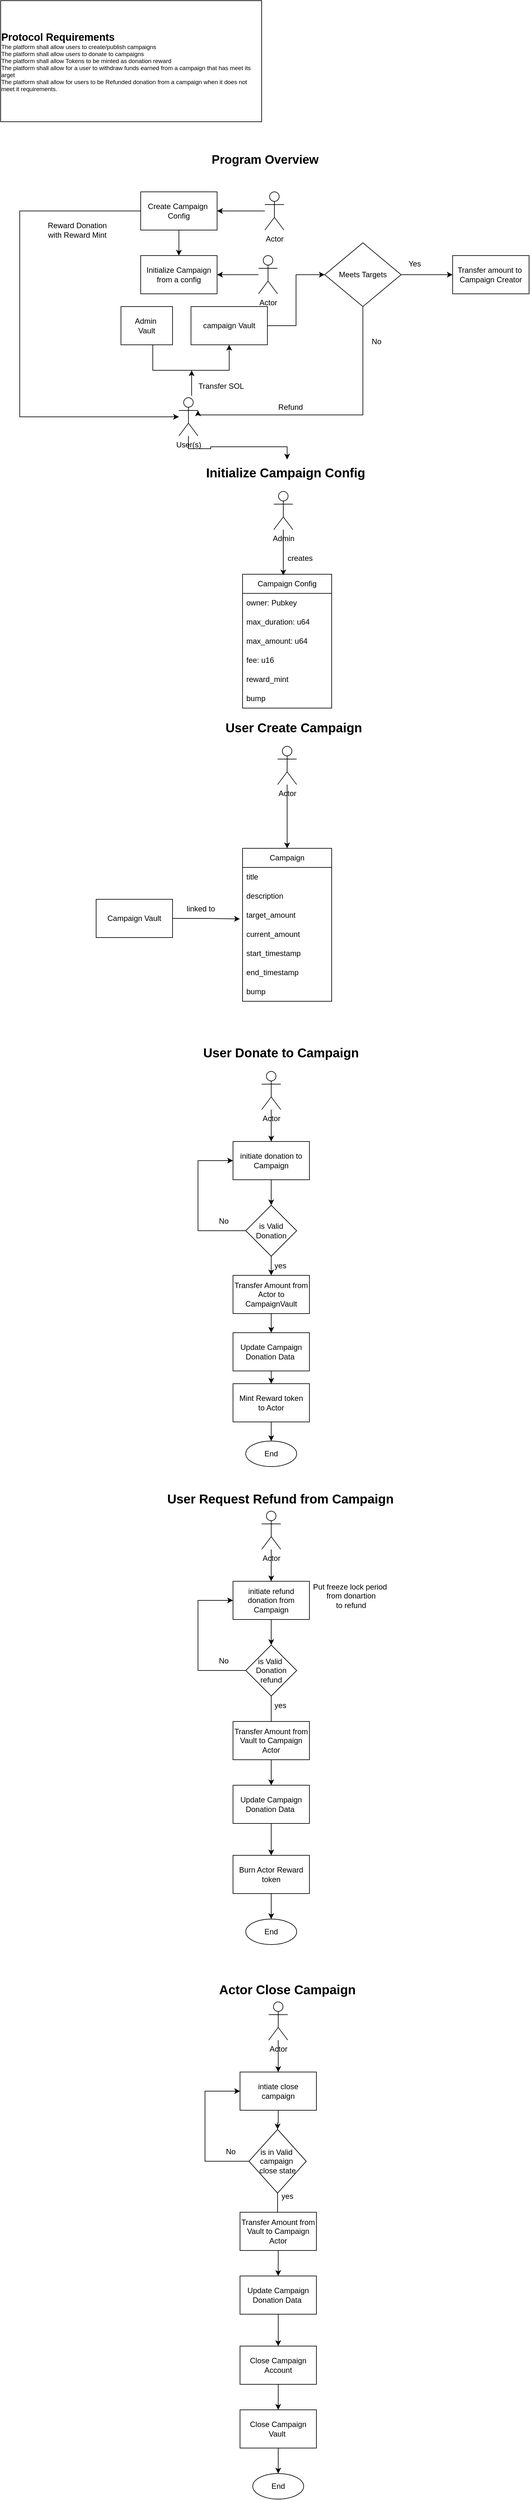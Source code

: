 <mxfile version="26.0.11" pages="2">
  <diagram name="Create-Campaign" id="I4TZYW_Bxn7uYxpztRF7">
    <mxGraphModel dx="1193" dy="765" grid="1" gridSize="10" guides="1" tooltips="1" connect="1" arrows="1" fold="1" page="1" pageScale="1" pageWidth="850" pageHeight="1100" math="0" shadow="0">
      <root>
        <mxCell id="0" />
        <mxCell id="1" parent="0" />
        <mxCell id="6O2quFRuJPFbSkHzGAcE-3" value="Program Overview" style="text;html=1;align=center;verticalAlign=middle;resizable=0;points=[];autosize=1;strokeColor=none;fillColor=none;fontSize=19;fontStyle=1" parent="1" vertex="1">
          <mxGeometry x="335" y="250" width="180" height="40" as="geometry" />
        </mxCell>
        <mxCell id="6O2quFRuJPFbSkHzGAcE-24" value="&lt;b&gt;&lt;font style=&quot;font-size: 20px;&quot;&gt;Initialize Campaign Config&amp;nbsp;&lt;/font&gt;&lt;/b&gt;" style="text;html=1;align=center;verticalAlign=middle;resizable=0;points=[];autosize=1;strokeColor=none;fillColor=none;" parent="1" vertex="1">
          <mxGeometry x="320" y="740" width="280" height="40" as="geometry" />
        </mxCell>
        <mxCell id="6O2quFRuJPFbSkHzGAcE-25" value="Admin&lt;div&gt;&lt;br&gt;&lt;/div&gt;" style="shape=umlActor;verticalLabelPosition=bottom;verticalAlign=top;html=1;outlineConnect=0;" parent="1" vertex="1">
          <mxGeometry x="439" y="790" width="30" height="60" as="geometry" />
        </mxCell>
        <mxCell id="6O2quFRuJPFbSkHzGAcE-26" value="Campaign Config" style="swimlane;fontStyle=0;childLayout=stackLayout;horizontal=1;startSize=30;horizontalStack=0;resizeParent=1;resizeParentMax=0;resizeLast=0;collapsible=1;marginBottom=0;whiteSpace=wrap;html=1;" parent="1" vertex="1">
          <mxGeometry x="390" y="920" width="140" height="210" as="geometry" />
        </mxCell>
        <mxCell id="6O2quFRuJPFbSkHzGAcE-27" value="owner: Pubkey" style="text;strokeColor=none;fillColor=none;align=left;verticalAlign=middle;spacingLeft=4;spacingRight=4;overflow=hidden;points=[[0,0.5],[1,0.5]];portConstraint=eastwest;rotatable=0;whiteSpace=wrap;html=1;" parent="6O2quFRuJPFbSkHzGAcE-26" vertex="1">
          <mxGeometry y="30" width="140" height="30" as="geometry" />
        </mxCell>
        <mxCell id="6O2quFRuJPFbSkHzGAcE-34" value="max_duration: u64" style="text;strokeColor=none;fillColor=none;align=left;verticalAlign=middle;spacingLeft=4;spacingRight=4;overflow=hidden;points=[[0,0.5],[1,0.5]];portConstraint=eastwest;rotatable=0;whiteSpace=wrap;html=1;" parent="6O2quFRuJPFbSkHzGAcE-26" vertex="1">
          <mxGeometry y="60" width="140" height="30" as="geometry" />
        </mxCell>
        <mxCell id="6O2quFRuJPFbSkHzGAcE-35" value="max_amount: u64" style="text;strokeColor=none;fillColor=none;align=left;verticalAlign=middle;spacingLeft=4;spacingRight=4;overflow=hidden;points=[[0,0.5],[1,0.5]];portConstraint=eastwest;rotatable=0;whiteSpace=wrap;html=1;" parent="6O2quFRuJPFbSkHzGAcE-26" vertex="1">
          <mxGeometry y="90" width="140" height="30" as="geometry" />
        </mxCell>
        <mxCell id="6O2quFRuJPFbSkHzGAcE-28" value="fee: u16" style="text;strokeColor=none;fillColor=none;align=left;verticalAlign=middle;spacingLeft=4;spacingRight=4;overflow=hidden;points=[[0,0.5],[1,0.5]];portConstraint=eastwest;rotatable=0;whiteSpace=wrap;html=1;" parent="6O2quFRuJPFbSkHzGAcE-26" vertex="1">
          <mxGeometry y="120" width="140" height="30" as="geometry" />
        </mxCell>
        <mxCell id="6O2quFRuJPFbSkHzGAcE-29" value="reward_mint" style="text;strokeColor=none;fillColor=none;align=left;verticalAlign=middle;spacingLeft=4;spacingRight=4;overflow=hidden;points=[[0,0.5],[1,0.5]];portConstraint=eastwest;rotatable=0;whiteSpace=wrap;html=1;" parent="6O2quFRuJPFbSkHzGAcE-26" vertex="1">
          <mxGeometry y="150" width="140" height="30" as="geometry" />
        </mxCell>
        <mxCell id="6O2quFRuJPFbSkHzGAcE-33" value="bump" style="text;strokeColor=none;fillColor=none;align=left;verticalAlign=middle;spacingLeft=4;spacingRight=4;overflow=hidden;points=[[0,0.5],[1,0.5]];portConstraint=eastwest;rotatable=0;whiteSpace=wrap;html=1;" parent="6O2quFRuJPFbSkHzGAcE-26" vertex="1">
          <mxGeometry y="180" width="140" height="30" as="geometry" />
        </mxCell>
        <mxCell id="6O2quFRuJPFbSkHzGAcE-30" style="edgeStyle=orthogonalEdgeStyle;rounded=0;orthogonalLoop=1;jettySize=auto;html=1;entryX=0.457;entryY=0.008;entryDx=0;entryDy=0;entryPerimeter=0;" parent="1" source="6O2quFRuJPFbSkHzGAcE-25" target="6O2quFRuJPFbSkHzGAcE-26" edge="1">
          <mxGeometry relative="1" as="geometry" />
        </mxCell>
        <mxCell id="6O2quFRuJPFbSkHzGAcE-31" value="creates" style="text;html=1;align=center;verticalAlign=middle;resizable=0;points=[];autosize=1;strokeColor=none;fillColor=none;" parent="1" vertex="1">
          <mxGeometry x="450" y="880" width="60" height="30" as="geometry" />
        </mxCell>
        <mxCell id="6O2quFRuJPFbSkHzGAcE-43" value="&lt;b&gt;&lt;font style=&quot;font-size: 20px;&quot;&gt;User Create Campaign&lt;/font&gt;&lt;/b&gt;" style="text;html=1;align=center;verticalAlign=middle;resizable=0;points=[];autosize=1;strokeColor=none;fillColor=none;" parent="1" vertex="1">
          <mxGeometry x="350" y="1140" width="240" height="40" as="geometry" />
        </mxCell>
        <mxCell id="6O2quFRuJPFbSkHzGAcE-59" style="edgeStyle=orthogonalEdgeStyle;rounded=0;orthogonalLoop=1;jettySize=auto;html=1;" parent="1" source="6O2quFRuJPFbSkHzGAcE-44" target="6O2quFRuJPFbSkHzGAcE-50" edge="1">
          <mxGeometry relative="1" as="geometry" />
        </mxCell>
        <mxCell id="6O2quFRuJPFbSkHzGAcE-44" value="Actor" style="shape=umlActor;verticalLabelPosition=bottom;verticalAlign=top;html=1;outlineConnect=0;" parent="1" vertex="1">
          <mxGeometry x="445" y="1190" width="30" height="60" as="geometry" />
        </mxCell>
        <mxCell id="6O2quFRuJPFbSkHzGAcE-50" value="Campaign" style="swimlane;fontStyle=0;childLayout=stackLayout;horizontal=1;startSize=30;horizontalStack=0;resizeParent=1;resizeParentMax=0;resizeLast=0;collapsible=1;marginBottom=0;whiteSpace=wrap;html=1;" parent="1" vertex="1">
          <mxGeometry x="390" y="1350" width="140" height="240" as="geometry" />
        </mxCell>
        <mxCell id="6O2quFRuJPFbSkHzGAcE-51" value="title" style="text;strokeColor=none;fillColor=none;align=left;verticalAlign=middle;spacingLeft=4;spacingRight=4;overflow=hidden;points=[[0,0.5],[1,0.5]];portConstraint=eastwest;rotatable=0;whiteSpace=wrap;html=1;" parent="6O2quFRuJPFbSkHzGAcE-50" vertex="1">
          <mxGeometry y="30" width="140" height="30" as="geometry" />
        </mxCell>
        <mxCell id="6O2quFRuJPFbSkHzGAcE-52" value="description" style="text;strokeColor=none;fillColor=none;align=left;verticalAlign=middle;spacingLeft=4;spacingRight=4;overflow=hidden;points=[[0,0.5],[1,0.5]];portConstraint=eastwest;rotatable=0;whiteSpace=wrap;html=1;" parent="6O2quFRuJPFbSkHzGAcE-50" vertex="1">
          <mxGeometry y="60" width="140" height="30" as="geometry" />
        </mxCell>
        <mxCell id="6O2quFRuJPFbSkHzGAcE-53" value="target_amount" style="text;strokeColor=none;fillColor=none;align=left;verticalAlign=middle;spacingLeft=4;spacingRight=4;overflow=hidden;points=[[0,0.5],[1,0.5]];portConstraint=eastwest;rotatable=0;whiteSpace=wrap;html=1;" parent="6O2quFRuJPFbSkHzGAcE-50" vertex="1">
          <mxGeometry y="90" width="140" height="30" as="geometry" />
        </mxCell>
        <mxCell id="6O2quFRuJPFbSkHzGAcE-56" value="current_amount" style="text;strokeColor=none;fillColor=none;align=left;verticalAlign=middle;spacingLeft=4;spacingRight=4;overflow=hidden;points=[[0,0.5],[1,0.5]];portConstraint=eastwest;rotatable=0;whiteSpace=wrap;html=1;" parent="6O2quFRuJPFbSkHzGAcE-50" vertex="1">
          <mxGeometry y="120" width="140" height="30" as="geometry" />
        </mxCell>
        <mxCell id="6O2quFRuJPFbSkHzGAcE-54" value="start_timestamp" style="text;strokeColor=none;fillColor=none;align=left;verticalAlign=middle;spacingLeft=4;spacingRight=4;overflow=hidden;points=[[0,0.5],[1,0.5]];portConstraint=eastwest;rotatable=0;whiteSpace=wrap;html=1;" parent="6O2quFRuJPFbSkHzGAcE-50" vertex="1">
          <mxGeometry y="150" width="140" height="30" as="geometry" />
        </mxCell>
        <mxCell id="6O2quFRuJPFbSkHzGAcE-55" value="end_timestamp" style="text;strokeColor=none;fillColor=none;align=left;verticalAlign=middle;spacingLeft=4;spacingRight=4;overflow=hidden;points=[[0,0.5],[1,0.5]];portConstraint=eastwest;rotatable=0;whiteSpace=wrap;html=1;" parent="6O2quFRuJPFbSkHzGAcE-50" vertex="1">
          <mxGeometry y="180" width="140" height="30" as="geometry" />
        </mxCell>
        <mxCell id="6O2quFRuJPFbSkHzGAcE-58" value="bump" style="text;strokeColor=none;fillColor=none;align=left;verticalAlign=middle;spacingLeft=4;spacingRight=4;overflow=hidden;points=[[0,0.5],[1,0.5]];portConstraint=eastwest;rotatable=0;whiteSpace=wrap;html=1;" parent="6O2quFRuJPFbSkHzGAcE-50" vertex="1">
          <mxGeometry y="210" width="140" height="30" as="geometry" />
        </mxCell>
        <mxCell id="6O2quFRuJPFbSkHzGAcE-60" value="Campaign Vault" style="rounded=0;whiteSpace=wrap;html=1;" parent="1" vertex="1">
          <mxGeometry x="160" y="1430" width="120" height="60" as="geometry" />
        </mxCell>
        <mxCell id="6O2quFRuJPFbSkHzGAcE-61" style="edgeStyle=orthogonalEdgeStyle;rounded=0;orthogonalLoop=1;jettySize=auto;html=1;entryX=-0.03;entryY=0.694;entryDx=0;entryDy=0;entryPerimeter=0;" parent="1" source="6O2quFRuJPFbSkHzGAcE-60" target="6O2quFRuJPFbSkHzGAcE-53" edge="1">
          <mxGeometry relative="1" as="geometry" />
        </mxCell>
        <mxCell id="6O2quFRuJPFbSkHzGAcE-62" value="linked to" style="text;html=1;align=center;verticalAlign=middle;resizable=0;points=[];autosize=1;strokeColor=none;fillColor=none;" parent="1" vertex="1">
          <mxGeometry x="289" y="1430" width="70" height="30" as="geometry" />
        </mxCell>
        <mxCell id="6O2quFRuJPFbSkHzGAcE-63" value="&lt;b&gt;&lt;font style=&quot;font-size: 20px;&quot;&gt;User Donate to Campaign&lt;/font&gt;&lt;/b&gt;" style="text;html=1;align=center;verticalAlign=middle;resizable=0;points=[];autosize=1;strokeColor=none;fillColor=none;" parent="1" vertex="1">
          <mxGeometry x="315" y="1650" width="270" height="40" as="geometry" />
        </mxCell>
        <mxCell id="6O2quFRuJPFbSkHzGAcE-79" style="edgeStyle=orthogonalEdgeStyle;rounded=0;orthogonalLoop=1;jettySize=auto;html=1;entryX=0.5;entryY=0;entryDx=0;entryDy=0;" parent="1" source="6O2quFRuJPFbSkHzGAcE-64" target="6O2quFRuJPFbSkHzGAcE-65" edge="1">
          <mxGeometry relative="1" as="geometry" />
        </mxCell>
        <mxCell id="6O2quFRuJPFbSkHzGAcE-64" value="Actor" style="shape=umlActor;verticalLabelPosition=bottom;verticalAlign=top;html=1;outlineConnect=0;" parent="1" vertex="1">
          <mxGeometry x="420" y="1700" width="30" height="60" as="geometry" />
        </mxCell>
        <mxCell id="6O2quFRuJPFbSkHzGAcE-67" value="" style="edgeStyle=orthogonalEdgeStyle;rounded=0;orthogonalLoop=1;jettySize=auto;html=1;" parent="1" source="6O2quFRuJPFbSkHzGAcE-65" target="6O2quFRuJPFbSkHzGAcE-66" edge="1">
          <mxGeometry relative="1" as="geometry" />
        </mxCell>
        <mxCell id="6O2quFRuJPFbSkHzGAcE-65" value="initiate donation to Campaign" style="rounded=0;whiteSpace=wrap;html=1;" parent="1" vertex="1">
          <mxGeometry x="375" y="1810" width="120" height="60" as="geometry" />
        </mxCell>
        <mxCell id="6O2quFRuJPFbSkHzGAcE-70" value="" style="edgeStyle=orthogonalEdgeStyle;rounded=0;orthogonalLoop=1;jettySize=auto;html=1;" parent="1" source="6O2quFRuJPFbSkHzGAcE-66" target="6O2quFRuJPFbSkHzGAcE-69" edge="1">
          <mxGeometry relative="1" as="geometry" />
        </mxCell>
        <mxCell id="6O2quFRuJPFbSkHzGAcE-76" style="edgeStyle=orthogonalEdgeStyle;rounded=0;orthogonalLoop=1;jettySize=auto;html=1;exitX=0;exitY=0.5;exitDx=0;exitDy=0;entryX=0;entryY=0.5;entryDx=0;entryDy=0;" parent="1" source="6O2quFRuJPFbSkHzGAcE-66" target="6O2quFRuJPFbSkHzGAcE-65" edge="1">
          <mxGeometry relative="1" as="geometry">
            <Array as="points">
              <mxPoint x="320" y="1950" />
              <mxPoint x="320" y="1840" />
            </Array>
          </mxGeometry>
        </mxCell>
        <mxCell id="6O2quFRuJPFbSkHzGAcE-66" value="is Valid&lt;div&gt;Donation&lt;/div&gt;" style="rhombus;whiteSpace=wrap;html=1;rounded=0;" parent="1" vertex="1">
          <mxGeometry x="395" y="1910" width="80" height="80" as="geometry" />
        </mxCell>
        <mxCell id="6O2quFRuJPFbSkHzGAcE-72" value="" style="edgeStyle=orthogonalEdgeStyle;rounded=0;orthogonalLoop=1;jettySize=auto;html=1;" parent="1" source="6O2quFRuJPFbSkHzGAcE-99" target="6O2quFRuJPFbSkHzGAcE-71" edge="1">
          <mxGeometry relative="1" as="geometry" />
        </mxCell>
        <mxCell id="6O2quFRuJPFbSkHzGAcE-69" value="Transfer Amount from Actor to CampaignVault" style="whiteSpace=wrap;html=1;rounded=0;" parent="1" vertex="1">
          <mxGeometry x="375" y="2020" width="120" height="60" as="geometry" />
        </mxCell>
        <mxCell id="6O2quFRuJPFbSkHzGAcE-74" value="" style="edgeStyle=orthogonalEdgeStyle;rounded=0;orthogonalLoop=1;jettySize=auto;html=1;" parent="1" source="6O2quFRuJPFbSkHzGAcE-71" target="6O2quFRuJPFbSkHzGAcE-73" edge="1">
          <mxGeometry relative="1" as="geometry" />
        </mxCell>
        <mxCell id="6O2quFRuJPFbSkHzGAcE-71" value="Mint Reward token&lt;div&gt;to Actor&lt;/div&gt;" style="whiteSpace=wrap;html=1;rounded=0;" parent="1" vertex="1">
          <mxGeometry x="375" y="2190" width="120" height="60" as="geometry" />
        </mxCell>
        <mxCell id="6O2quFRuJPFbSkHzGAcE-73" value="End" style="ellipse;whiteSpace=wrap;html=1;rounded=0;" parent="1" vertex="1">
          <mxGeometry x="395" y="2280" width="80" height="40" as="geometry" />
        </mxCell>
        <mxCell id="6O2quFRuJPFbSkHzGAcE-77" value="No" style="text;html=1;align=center;verticalAlign=middle;resizable=0;points=[];autosize=1;strokeColor=none;fillColor=none;" parent="1" vertex="1">
          <mxGeometry x="340" y="1920" width="40" height="30" as="geometry" />
        </mxCell>
        <mxCell id="6O2quFRuJPFbSkHzGAcE-78" value="yes" style="text;html=1;align=center;verticalAlign=middle;resizable=0;points=[];autosize=1;strokeColor=none;fillColor=none;" parent="1" vertex="1">
          <mxGeometry x="429" y="1990" width="40" height="30" as="geometry" />
        </mxCell>
        <mxCell id="6O2quFRuJPFbSkHzGAcE-80" value="&lt;b&gt;&lt;font style=&quot;font-size: 20px;&quot;&gt;User Request Refund from Campaign&lt;/font&gt;&lt;/b&gt;" style="text;html=1;align=center;verticalAlign=middle;resizable=0;points=[];autosize=1;strokeColor=none;fillColor=none;" parent="1" vertex="1">
          <mxGeometry x="259" y="2350" width="380" height="40" as="geometry" />
        </mxCell>
        <mxCell id="6O2quFRuJPFbSkHzGAcE-81" style="edgeStyle=orthogonalEdgeStyle;rounded=0;orthogonalLoop=1;jettySize=auto;html=1;entryX=0.5;entryY=0;entryDx=0;entryDy=0;" parent="1" source="6O2quFRuJPFbSkHzGAcE-82" target="6O2quFRuJPFbSkHzGAcE-84" edge="1">
          <mxGeometry relative="1" as="geometry" />
        </mxCell>
        <mxCell id="6O2quFRuJPFbSkHzGAcE-82" value="Actor" style="shape=umlActor;verticalLabelPosition=bottom;verticalAlign=top;html=1;outlineConnect=0;" parent="1" vertex="1">
          <mxGeometry x="420" y="2390" width="30" height="60" as="geometry" />
        </mxCell>
        <mxCell id="6O2quFRuJPFbSkHzGAcE-83" value="" style="edgeStyle=orthogonalEdgeStyle;rounded=0;orthogonalLoop=1;jettySize=auto;html=1;" parent="1" source="6O2quFRuJPFbSkHzGAcE-84" target="6O2quFRuJPFbSkHzGAcE-87" edge="1">
          <mxGeometry relative="1" as="geometry" />
        </mxCell>
        <mxCell id="6O2quFRuJPFbSkHzGAcE-84" value="initiate refund donation from Campaign" style="rounded=0;whiteSpace=wrap;html=1;" parent="1" vertex="1">
          <mxGeometry x="375" y="2500" width="120" height="60" as="geometry" />
        </mxCell>
        <mxCell id="6O2quFRuJPFbSkHzGAcE-85" value="" style="edgeStyle=orthogonalEdgeStyle;rounded=0;orthogonalLoop=1;jettySize=auto;html=1;" parent="1" source="6O2quFRuJPFbSkHzGAcE-87" target="6O2quFRuJPFbSkHzGAcE-89" edge="1">
          <mxGeometry relative="1" as="geometry" />
        </mxCell>
        <mxCell id="6O2quFRuJPFbSkHzGAcE-86" style="edgeStyle=orthogonalEdgeStyle;rounded=0;orthogonalLoop=1;jettySize=auto;html=1;exitX=0;exitY=0.5;exitDx=0;exitDy=0;entryX=0;entryY=0.5;entryDx=0;entryDy=0;" parent="1" source="6O2quFRuJPFbSkHzGAcE-87" target="6O2quFRuJPFbSkHzGAcE-84" edge="1">
          <mxGeometry relative="1" as="geometry">
            <Array as="points">
              <mxPoint x="320" y="2640" />
              <mxPoint x="320" y="2530" />
            </Array>
          </mxGeometry>
        </mxCell>
        <mxCell id="6O2quFRuJPFbSkHzGAcE-87" value="is Valid&amp;nbsp;&lt;div&gt;Donation&lt;/div&gt;&lt;div&gt;refund&lt;/div&gt;" style="rhombus;whiteSpace=wrap;html=1;rounded=0;" parent="1" vertex="1">
          <mxGeometry x="395" y="2600" width="80" height="80" as="geometry" />
        </mxCell>
        <mxCell id="6O2quFRuJPFbSkHzGAcE-102" value="" style="edgeStyle=orthogonalEdgeStyle;rounded=0;orthogonalLoop=1;jettySize=auto;html=1;" parent="1" source="6O2quFRuJPFbSkHzGAcE-89" target="6O2quFRuJPFbSkHzGAcE-91" edge="1">
          <mxGeometry relative="1" as="geometry" />
        </mxCell>
        <mxCell id="6O2quFRuJPFbSkHzGAcE-89" value="Update Campaign&lt;div&gt;Donation Data&amp;nbsp;&lt;/div&gt;" style="whiteSpace=wrap;html=1;rounded=0;" parent="1" vertex="1">
          <mxGeometry x="375" y="2820" width="120" height="60" as="geometry" />
        </mxCell>
        <mxCell id="6O2quFRuJPFbSkHzGAcE-90" value="" style="edgeStyle=orthogonalEdgeStyle;rounded=0;orthogonalLoop=1;jettySize=auto;html=1;" parent="1" source="6O2quFRuJPFbSkHzGAcE-91" target="6O2quFRuJPFbSkHzGAcE-92" edge="1">
          <mxGeometry relative="1" as="geometry" />
        </mxCell>
        <mxCell id="6O2quFRuJPFbSkHzGAcE-91" value="Burn Actor Reward token" style="whiteSpace=wrap;html=1;rounded=0;" parent="1" vertex="1">
          <mxGeometry x="375" y="2930" width="120" height="60" as="geometry" />
        </mxCell>
        <mxCell id="6O2quFRuJPFbSkHzGAcE-92" value="End" style="ellipse;whiteSpace=wrap;html=1;rounded=0;" parent="1" vertex="1">
          <mxGeometry x="395" y="3030" width="80" height="40" as="geometry" />
        </mxCell>
        <mxCell id="6O2quFRuJPFbSkHzGAcE-93" value="No" style="text;html=1;align=center;verticalAlign=middle;resizable=0;points=[];autosize=1;strokeColor=none;fillColor=none;" parent="1" vertex="1">
          <mxGeometry x="340" y="2610" width="40" height="30" as="geometry" />
        </mxCell>
        <mxCell id="6O2quFRuJPFbSkHzGAcE-94" value="yes" style="text;html=1;align=center;verticalAlign=middle;resizable=0;points=[];autosize=1;strokeColor=none;fillColor=none;" parent="1" vertex="1">
          <mxGeometry x="429" y="2680" width="40" height="30" as="geometry" />
        </mxCell>
        <mxCell id="6O2quFRuJPFbSkHzGAcE-95" value="Transfer Amount from Vault to Campaign Actor" style="whiteSpace=wrap;html=1;rounded=0;" parent="1" vertex="1">
          <mxGeometry x="375" y="2720" width="120" height="60" as="geometry" />
        </mxCell>
        <mxCell id="6O2quFRuJPFbSkHzGAcE-100" value="" style="edgeStyle=orthogonalEdgeStyle;rounded=0;orthogonalLoop=1;jettySize=auto;html=1;" parent="1" source="6O2quFRuJPFbSkHzGAcE-69" target="6O2quFRuJPFbSkHzGAcE-99" edge="1">
          <mxGeometry relative="1" as="geometry">
            <mxPoint x="435" y="2080" as="sourcePoint" />
            <mxPoint x="435" y="2150" as="targetPoint" />
          </mxGeometry>
        </mxCell>
        <mxCell id="6O2quFRuJPFbSkHzGAcE-99" value="Update Campaign&lt;div&gt;Donation Data&amp;nbsp;&lt;/div&gt;" style="whiteSpace=wrap;html=1;rounded=0;" parent="1" vertex="1">
          <mxGeometry x="375" y="2110" width="120" height="60" as="geometry" />
        </mxCell>
        <mxCell id="6O2quFRuJPFbSkHzGAcE-103" value="&lt;b&gt;&lt;font style=&quot;font-size: 20px;&quot;&gt;Actor Close Campaign&lt;/font&gt;&lt;/b&gt;" style="text;html=1;align=center;verticalAlign=middle;resizable=0;points=[];autosize=1;strokeColor=none;fillColor=none;" parent="1" vertex="1">
          <mxGeometry x="340" y="3120" width="240" height="40" as="geometry" />
        </mxCell>
        <mxCell id="6O2quFRuJPFbSkHzGAcE-104" style="edgeStyle=orthogonalEdgeStyle;rounded=0;orthogonalLoop=1;jettySize=auto;html=1;entryX=0.5;entryY=0;entryDx=0;entryDy=0;" parent="1" source="6O2quFRuJPFbSkHzGAcE-105" target="6O2quFRuJPFbSkHzGAcE-107" edge="1">
          <mxGeometry relative="1" as="geometry" />
        </mxCell>
        <mxCell id="6O2quFRuJPFbSkHzGAcE-105" value="Actor" style="shape=umlActor;verticalLabelPosition=bottom;verticalAlign=top;html=1;outlineConnect=0;" parent="1" vertex="1">
          <mxGeometry x="431" y="3160" width="30" height="60" as="geometry" />
        </mxCell>
        <mxCell id="6O2quFRuJPFbSkHzGAcE-106" value="" style="edgeStyle=orthogonalEdgeStyle;rounded=0;orthogonalLoop=1;jettySize=auto;html=1;" parent="1" source="6O2quFRuJPFbSkHzGAcE-107" target="6O2quFRuJPFbSkHzGAcE-110" edge="1">
          <mxGeometry relative="1" as="geometry" />
        </mxCell>
        <mxCell id="6O2quFRuJPFbSkHzGAcE-107" value="intiate close campaign" style="rounded=0;whiteSpace=wrap;html=1;" parent="1" vertex="1">
          <mxGeometry x="386" y="3270" width="120" height="60" as="geometry" />
        </mxCell>
        <mxCell id="6O2quFRuJPFbSkHzGAcE-108" value="" style="edgeStyle=orthogonalEdgeStyle;rounded=0;orthogonalLoop=1;jettySize=auto;html=1;" parent="1" source="6O2quFRuJPFbSkHzGAcE-110" target="6O2quFRuJPFbSkHzGAcE-112" edge="1">
          <mxGeometry relative="1" as="geometry" />
        </mxCell>
        <mxCell id="6O2quFRuJPFbSkHzGAcE-109" style="edgeStyle=orthogonalEdgeStyle;rounded=0;orthogonalLoop=1;jettySize=auto;html=1;exitX=0;exitY=0.5;exitDx=0;exitDy=0;entryX=0;entryY=0.5;entryDx=0;entryDy=0;" parent="1" source="6O2quFRuJPFbSkHzGAcE-110" target="6O2quFRuJPFbSkHzGAcE-107" edge="1">
          <mxGeometry relative="1" as="geometry">
            <Array as="points">
              <mxPoint x="331" y="3410" />
              <mxPoint x="331" y="3300" />
            </Array>
          </mxGeometry>
        </mxCell>
        <mxCell id="6O2quFRuJPFbSkHzGAcE-110" value="is in Valid&amp;nbsp;&lt;div&gt;campaign&amp;nbsp;&lt;/div&gt;&lt;div&gt;close state&lt;/div&gt;" style="rhombus;whiteSpace=wrap;html=1;rounded=0;" parent="1" vertex="1">
          <mxGeometry x="400" y="3360" width="90" height="100" as="geometry" />
        </mxCell>
        <mxCell id="6O2quFRuJPFbSkHzGAcE-111" value="" style="edgeStyle=orthogonalEdgeStyle;rounded=0;orthogonalLoop=1;jettySize=auto;html=1;" parent="1" source="6O2quFRuJPFbSkHzGAcE-112" target="6O2quFRuJPFbSkHzGAcE-114" edge="1">
          <mxGeometry relative="1" as="geometry" />
        </mxCell>
        <mxCell id="6O2quFRuJPFbSkHzGAcE-112" value="Update Campaign&lt;div&gt;Donation Data&amp;nbsp;&lt;/div&gt;" style="whiteSpace=wrap;html=1;rounded=0;" parent="1" vertex="1">
          <mxGeometry x="386" y="3590" width="120" height="60" as="geometry" />
        </mxCell>
        <mxCell id="6O2quFRuJPFbSkHzGAcE-121" value="" style="edgeStyle=orthogonalEdgeStyle;rounded=0;orthogonalLoop=1;jettySize=auto;html=1;" parent="1" source="6O2quFRuJPFbSkHzGAcE-114" target="6O2quFRuJPFbSkHzGAcE-119" edge="1">
          <mxGeometry relative="1" as="geometry" />
        </mxCell>
        <mxCell id="6O2quFRuJPFbSkHzGAcE-114" value="Close Campaign Account" style="whiteSpace=wrap;html=1;rounded=0;" parent="1" vertex="1">
          <mxGeometry x="386" y="3700" width="120" height="60" as="geometry" />
        </mxCell>
        <mxCell id="6O2quFRuJPFbSkHzGAcE-115" value="End" style="ellipse;whiteSpace=wrap;html=1;rounded=0;" parent="1" vertex="1">
          <mxGeometry x="406" y="3900" width="80" height="40" as="geometry" />
        </mxCell>
        <mxCell id="6O2quFRuJPFbSkHzGAcE-116" value="No" style="text;html=1;align=center;verticalAlign=middle;resizable=0;points=[];autosize=1;strokeColor=none;fillColor=none;" parent="1" vertex="1">
          <mxGeometry x="351" y="3380" width="40" height="30" as="geometry" />
        </mxCell>
        <mxCell id="6O2quFRuJPFbSkHzGAcE-117" value="yes" style="text;html=1;align=center;verticalAlign=middle;resizable=0;points=[];autosize=1;strokeColor=none;fillColor=none;" parent="1" vertex="1">
          <mxGeometry x="440" y="3450" width="40" height="30" as="geometry" />
        </mxCell>
        <mxCell id="6O2quFRuJPFbSkHzGAcE-118" value="Transfer Amount from Vault to Campaign Actor" style="whiteSpace=wrap;html=1;rounded=0;" parent="1" vertex="1">
          <mxGeometry x="386" y="3490" width="120" height="60" as="geometry" />
        </mxCell>
        <mxCell id="6O2quFRuJPFbSkHzGAcE-122" value="" style="edgeStyle=orthogonalEdgeStyle;rounded=0;orthogonalLoop=1;jettySize=auto;html=1;" parent="1" source="6O2quFRuJPFbSkHzGAcE-119" target="6O2quFRuJPFbSkHzGAcE-115" edge="1">
          <mxGeometry relative="1" as="geometry" />
        </mxCell>
        <mxCell id="6O2quFRuJPFbSkHzGAcE-119" value="Close Campaign Vault&amp;nbsp;" style="whiteSpace=wrap;html=1;rounded=0;" parent="1" vertex="1">
          <mxGeometry x="386" y="3800" width="120" height="60" as="geometry" />
        </mxCell>
        <mxCell id="6O2quFRuJPFbSkHzGAcE-125" value="" style="edgeStyle=orthogonalEdgeStyle;rounded=0;orthogonalLoop=1;jettySize=auto;html=1;" parent="1" source="6O2quFRuJPFbSkHzGAcE-123" target="6O2quFRuJPFbSkHzGAcE-124" edge="1">
          <mxGeometry relative="1" as="geometry" />
        </mxCell>
        <mxCell id="AU1I28ebewpU2jutkjFf-13" style="edgeStyle=orthogonalEdgeStyle;rounded=0;orthogonalLoop=1;jettySize=auto;html=1;" edge="1" parent="1" source="6O2quFRuJPFbSkHzGAcE-123" target="6O2quFRuJPFbSkHzGAcE-126">
          <mxGeometry relative="1" as="geometry">
            <Array as="points">
              <mxPoint x="40" y="350" />
              <mxPoint x="40" y="673" />
            </Array>
          </mxGeometry>
        </mxCell>
        <mxCell id="6O2quFRuJPFbSkHzGAcE-123" value="Create Campaign&amp;nbsp;&lt;div&gt;Config&lt;/div&gt;" style="rounded=0;whiteSpace=wrap;html=1;" parent="1" vertex="1">
          <mxGeometry x="230" y="320" width="120" height="60" as="geometry" />
        </mxCell>
        <mxCell id="6O2quFRuJPFbSkHzGAcE-124" value="Initialize Campaign from a config" style="whiteSpace=wrap;html=1;rounded=0;" parent="1" vertex="1">
          <mxGeometry x="230" y="420" width="120" height="60" as="geometry" />
        </mxCell>
        <mxCell id="AU1I28ebewpU2jutkjFf-24" value="" style="edgeStyle=orthogonalEdgeStyle;rounded=0;orthogonalLoop=1;jettySize=auto;html=1;" edge="1" parent="1" source="6O2quFRuJPFbSkHzGAcE-126" target="6O2quFRuJPFbSkHzGAcE-24">
          <mxGeometry relative="1" as="geometry" />
        </mxCell>
        <mxCell id="6O2quFRuJPFbSkHzGAcE-126" value="User(s)" style="shape=umlActor;verticalLabelPosition=bottom;verticalAlign=top;html=1;outlineConnect=0;" parent="1" vertex="1">
          <mxGeometry x="290" y="643" width="30" height="60" as="geometry" />
        </mxCell>
        <mxCell id="6O2quFRuJPFbSkHzGAcE-128" value="Transfer SOL" style="text;html=1;align=center;verticalAlign=middle;resizable=0;points=[];autosize=1;strokeColor=none;fillColor=none;" parent="1" vertex="1">
          <mxGeometry x="306" y="610" width="100" height="30" as="geometry" />
        </mxCell>
        <mxCell id="6O2quFRuJPFbSkHzGAcE-132" value="Reward Donation&lt;div&gt;with Reward Mint&lt;/div&gt;" style="text;html=1;align=center;verticalAlign=middle;resizable=0;points=[];autosize=1;strokeColor=none;fillColor=none;" parent="1" vertex="1">
          <mxGeometry x="70" y="360" width="120" height="40" as="geometry" />
        </mxCell>
        <mxCell id="6O2quFRuJPFbSkHzGAcE-139" value="" style="edgeStyle=orthogonalEdgeStyle;rounded=0;orthogonalLoop=1;jettySize=auto;html=1;" parent="1" source="6O2quFRuJPFbSkHzGAcE-133" target="6O2quFRuJPFbSkHzGAcE-138" edge="1">
          <mxGeometry relative="1" as="geometry" />
        </mxCell>
        <mxCell id="AU1I28ebewpU2jutkjFf-22" style="edgeStyle=orthogonalEdgeStyle;rounded=0;orthogonalLoop=1;jettySize=auto;html=1;exitX=0.5;exitY=1;exitDx=0;exitDy=0;entryX=1;entryY=0.333;entryDx=0;entryDy=0;entryPerimeter=0;" edge="1" parent="1" source="6O2quFRuJPFbSkHzGAcE-133" target="6O2quFRuJPFbSkHzGAcE-126">
          <mxGeometry relative="1" as="geometry">
            <mxPoint x="580" y="487" as="sourcePoint" />
            <mxPoint x="306" y="630" as="targetPoint" />
            <Array as="points">
              <mxPoint x="579" y="670" />
              <mxPoint x="320" y="670" />
            </Array>
          </mxGeometry>
        </mxCell>
        <mxCell id="6O2quFRuJPFbSkHzGAcE-133" value="Meets Targets" style="rhombus;whiteSpace=wrap;html=1;rounded=0;" parent="1" vertex="1">
          <mxGeometry x="519" y="400" width="120" height="100" as="geometry" />
        </mxCell>
        <mxCell id="6O2quFRuJPFbSkHzGAcE-136" value="No" style="text;html=1;align=center;verticalAlign=middle;resizable=0;points=[];autosize=1;strokeColor=none;fillColor=none;" parent="1" vertex="1">
          <mxGeometry x="580" y="540" width="40" height="30" as="geometry" />
        </mxCell>
        <mxCell id="6O2quFRuJPFbSkHzGAcE-137" value="Refund" style="text;html=1;align=center;verticalAlign=middle;resizable=0;points=[];autosize=1;strokeColor=none;fillColor=none;" parent="1" vertex="1">
          <mxGeometry x="435" y="643" width="60" height="30" as="geometry" />
        </mxCell>
        <mxCell id="6O2quFRuJPFbSkHzGAcE-138" value="Transfer amount to&amp;nbsp;&lt;div&gt;Campaign Creator&lt;/div&gt;" style="whiteSpace=wrap;html=1;rounded=0;" parent="1" vertex="1">
          <mxGeometry x="720" y="420" width="120" height="60" as="geometry" />
        </mxCell>
        <mxCell id="6O2quFRuJPFbSkHzGAcE-141" value="&lt;p style=&quot;margin: 0px; font-variant-numeric: normal; font-variant-east-asian: normal; font-variant-alternates: normal; font-size-adjust: none; font-kerning: auto; font-optical-sizing: auto; font-feature-settings: normal; font-variation-settings: normal; font-variant-position: normal; font-variant-emoji: normal; font-stretch: normal; font-size: 16.2px; line-height: normal; font-family: Arial; text-align: start;&quot; class=&quot;p1&quot;&gt;&lt;b&gt;Protocol Requirements&lt;/b&gt;&lt;/p&gt;&lt;p style=&quot;margin: 0px; font-variant-numeric: normal; font-variant-east-asian: normal; font-variant-alternates: normal; font-size-adjust: none; font-kerning: auto; font-optical-sizing: auto; font-feature-settings: normal; font-variation-settings: normal; font-variant-position: normal; font-variant-emoji: normal; font-stretch: normal; font-size: 9.4px; line-height: normal; font-family: Arial; text-align: start;&quot; class=&quot;p2&quot;&gt;The platform shall allow users to create/publish campaigns&lt;/p&gt;&lt;p style=&quot;margin: 0px; font-variant-numeric: normal; font-variant-east-asian: normal; font-variant-alternates: normal; font-size-adjust: none; font-kerning: auto; font-optical-sizing: auto; font-feature-settings: normal; font-variation-settings: normal; font-variant-position: normal; font-variant-emoji: normal; font-stretch: normal; font-size: 9.4px; line-height: normal; font-family: Arial; text-align: start;&quot; class=&quot;p2&quot;&gt;&lt;span style=&quot;background-color: transparent; color: light-dark(rgb(0, 0, 0), rgb(255, 255, 255));&quot;&gt;The platform shall allow users to donate to campaigns&lt;/span&gt;&lt;/p&gt;&lt;p style=&quot;margin: 0px; font-variant-numeric: normal; font-variant-east-asian: normal; font-variant-alternates: normal; font-size-adjust: none; font-kerning: auto; font-optical-sizing: auto; font-feature-settings: normal; font-variation-settings: normal; font-variant-position: normal; font-variant-emoji: normal; font-stretch: normal; font-size: 9.4px; line-height: normal; font-family: Arial; text-align: start;&quot; class=&quot;p2&quot;&gt;&lt;span style=&quot;background-color: transparent; color: light-dark(rgb(0, 0, 0), rgb(255, 255, 255));&quot;&gt;The platform shall allow Tokens to be minted as donation reward&lt;/span&gt;&lt;/p&gt;&lt;p style=&quot;margin: 0px; font-variant-numeric: normal; font-variant-east-asian: normal; font-variant-alternates: normal; font-size-adjust: none; font-kerning: auto; font-optical-sizing: auto; font-feature-settings: normal; font-variation-settings: normal; font-variant-position: normal; font-variant-emoji: normal; font-stretch: normal; font-size: 9.4px; line-height: normal; font-family: Arial; text-align: start;&quot; class=&quot;p2&quot;&gt;The platform shall allow for a user to withdraw funds earned from a campaign that has meet its arget&lt;/p&gt;&lt;p style=&quot;margin: 0px; font-variant-numeric: normal; font-variant-east-asian: normal; font-variant-alternates: normal; font-size-adjust: none; font-kerning: auto; font-optical-sizing: auto; font-feature-settings: normal; font-variation-settings: normal; font-variant-position: normal; font-variant-emoji: normal; font-stretch: normal; font-size: 9.4px; line-height: normal; font-family: Arial; text-align: start;&quot; class=&quot;p2&quot;&gt;The platform shall allow for users to be Refunded donation from a campaign when it does not meet it requirements.&lt;/p&gt;" style="rounded=0;whiteSpace=wrap;html=1;" parent="1" vertex="1">
          <mxGeometry x="10" y="20" width="410" height="190" as="geometry" />
        </mxCell>
        <mxCell id="AU1I28ebewpU2jutkjFf-5" style="edgeStyle=orthogonalEdgeStyle;rounded=0;orthogonalLoop=1;jettySize=auto;html=1;entryX=0;entryY=0.5;entryDx=0;entryDy=0;" edge="1" parent="1" source="AU1I28ebewpU2jutkjFf-2" target="6O2quFRuJPFbSkHzGAcE-133">
          <mxGeometry relative="1" as="geometry" />
        </mxCell>
        <mxCell id="AU1I28ebewpU2jutkjFf-2" value="campaign Vault" style="whiteSpace=wrap;html=1;rounded=0;" vertex="1" parent="1">
          <mxGeometry x="309" y="500" width="120" height="60" as="geometry" />
        </mxCell>
        <mxCell id="AU1I28ebewpU2jutkjFf-6" value="Admin&amp;nbsp;&lt;div&gt;Vault&lt;/div&gt;" style="whiteSpace=wrap;html=1;rounded=0;" vertex="1" parent="1">
          <mxGeometry x="199" y="500" width="81" height="60" as="geometry" />
        </mxCell>
        <UserObject label="" id="AU1I28ebewpU2jutkjFf-7">
          <mxCell style="edgeStyle=orthogonalEdgeStyle;rounded=0;orthogonalLoop=1;jettySize=auto;html=1;exitX=0.5;exitY=1;exitDx=0;exitDy=0;entryX=0.5;entryY=1;entryDx=0;entryDy=0;" edge="1" parent="1" target="AU1I28ebewpU2jutkjFf-2">
            <mxGeometry relative="1" as="geometry">
              <mxPoint x="248.98" y="560" as="sourcePoint" />
              <mxPoint x="331.02" y="591.98" as="targetPoint" />
              <Array as="points">
                <mxPoint x="249" y="600" />
              </Array>
            </mxGeometry>
          </mxCell>
        </UserObject>
        <mxCell id="AU1I28ebewpU2jutkjFf-16" value="" style="endArrow=classic;html=1;rounded=0;" edge="1" parent="1">
          <mxGeometry width="50" height="50" relative="1" as="geometry">
            <mxPoint x="310" y="640" as="sourcePoint" />
            <mxPoint x="310" y="600" as="targetPoint" />
            <Array as="points" />
          </mxGeometry>
        </mxCell>
        <mxCell id="AU1I28ebewpU2jutkjFf-23" value="Yes" style="text;html=1;align=center;verticalAlign=middle;resizable=0;points=[];autosize=1;strokeColor=none;fillColor=none;" vertex="1" parent="1">
          <mxGeometry x="640" y="418" width="40" height="30" as="geometry" />
        </mxCell>
        <mxCell id="AU1I28ebewpU2jutkjFf-30" style="edgeStyle=orthogonalEdgeStyle;rounded=0;orthogonalLoop=1;jettySize=auto;html=1;entryX=1;entryY=0.5;entryDx=0;entryDy=0;" edge="1" parent="1" source="AU1I28ebewpU2jutkjFf-25" target="6O2quFRuJPFbSkHzGAcE-123">
          <mxGeometry relative="1" as="geometry" />
        </mxCell>
        <mxCell id="AU1I28ebewpU2jutkjFf-25" value="Actor" style="shape=umlActor;verticalLabelPosition=bottom;verticalAlign=top;html=1;outlineConnect=0;" vertex="1" parent="1">
          <mxGeometry x="425" y="320" width="30" height="60" as="geometry" />
        </mxCell>
        <mxCell id="AU1I28ebewpU2jutkjFf-35" value="" style="edgeStyle=orthogonalEdgeStyle;rounded=0;orthogonalLoop=1;jettySize=auto;html=1;" edge="1" parent="1" source="AU1I28ebewpU2jutkjFf-34" target="6O2quFRuJPFbSkHzGAcE-124">
          <mxGeometry relative="1" as="geometry" />
        </mxCell>
        <mxCell id="AU1I28ebewpU2jutkjFf-34" value="Actor" style="shape=umlActor;verticalLabelPosition=bottom;verticalAlign=top;html=1;outlineConnect=0;" vertex="1" parent="1">
          <mxGeometry x="415" y="420" width="30" height="60" as="geometry" />
        </mxCell>
        <mxCell id="AU1I28ebewpU2jutkjFf-36" value="Put freeze lock period&amp;nbsp;&lt;div&gt;from donartion&lt;/div&gt;&lt;div&gt;to refund&lt;/div&gt;" style="text;html=1;align=center;verticalAlign=middle;resizable=0;points=[];autosize=1;strokeColor=none;fillColor=none;" vertex="1" parent="1">
          <mxGeometry x="490" y="2493" width="140" height="60" as="geometry" />
        </mxCell>
      </root>
    </mxGraphModel>
  </diagram>
  <diagram id="Vh_mNMpPbudm44tj0-V1" name="Page-2">
    <mxGraphModel grid="1" page="1" gridSize="10" guides="1" tooltips="1" connect="1" arrows="1" fold="1" pageScale="1" pageWidth="850" pageHeight="1100" math="0" shadow="0">
      <root>
        <mxCell id="0" />
        <mxCell id="1" parent="0" />
      </root>
    </mxGraphModel>
  </diagram>
</mxfile>
